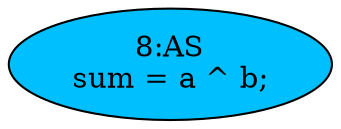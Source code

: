 strict digraph "" {
	node [label="\N"];
	"8:AS"	[ast="<pyverilog.vparser.ast.Assign object at 0x7f4af359f410>",
		def_var="['sum']",
		fillcolor=deepskyblue,
		label="8:AS
sum = a ^ b;",
		statements="[]",
		style=filled,
		typ=Assign,
		use_var="['a', 'b']"];
}
